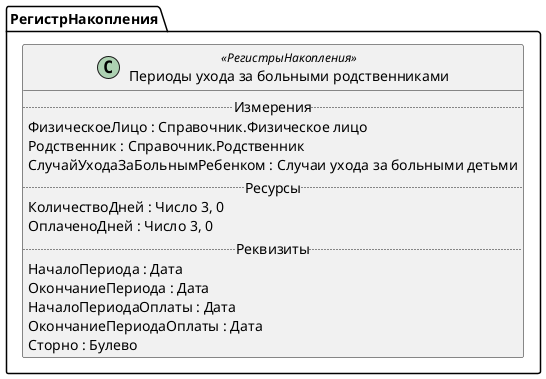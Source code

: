 ﻿@startuml ПериодыУходаЗаБольнымиРодственниками
'!include templates.wsd
'..\include templates.wsd
class РегистрНакопления.ПериодыУходаЗаБольнымиРодственниками as "Периоды ухода за больными родственниками" <<РегистрыНакопления>>
{
..Измерения..
ФизическоеЛицо : Справочник.Физическое лицо
Родственник : Справочник.Родственник
СлучайУходаЗаБольнымРебенком : Случаи ухода за больными детьми
..Ресурсы..
КоличествоДней : Число 3, 0
ОплаченоДней : Число 3, 0
..Реквизиты..
НачалоПериода : Дата
ОкончаниеПериода : Дата
НачалоПериодаОплаты : Дата
ОкончаниеПериодаОплаты : Дата
Сторно : Булево
}
@enduml
